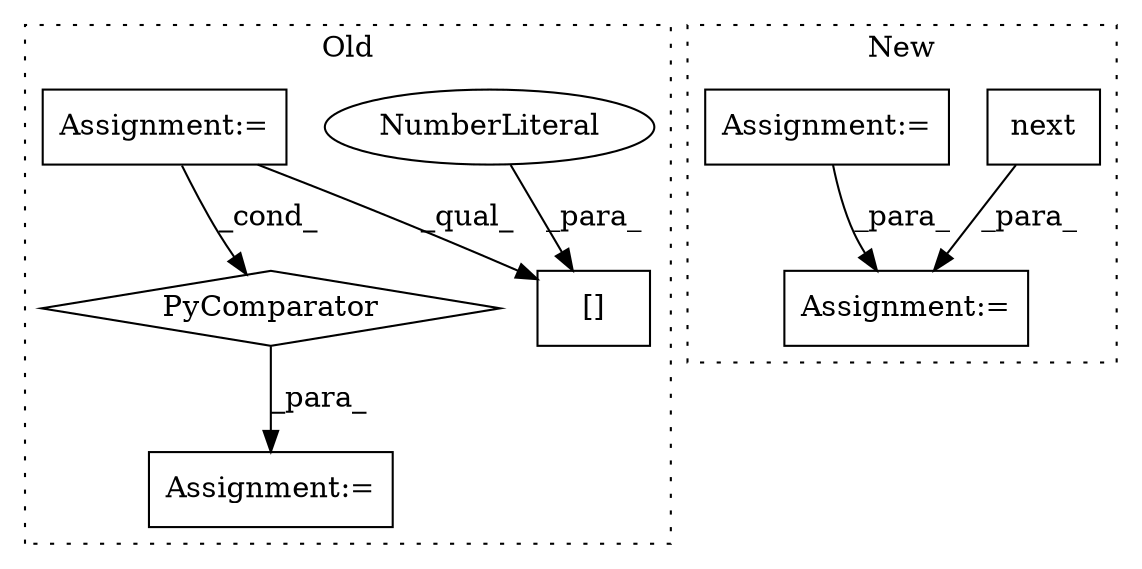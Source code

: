 digraph G {
subgraph cluster0 {
1 [label="[]" a="2" s="2284,2308" l="23,1" shape="box"];
4 [label="NumberLiteral" a="34" s="2307" l="1" shape="ellipse"];
5 [label="Assignment:=" a="7" s="2373" l="22" shape="box"];
6 [label="Assignment:=" a="7" s="2272" l="12" shape="box"];
8 [label="PyComparator" a="113" s="2373" l="22" shape="diamond"];
label = "Old";
style="dotted";
}
subgraph cluster1 {
2 [label="next" a="32" s="2424,2527" l="5,1" shape="box"];
3 [label="Assignment:=" a="7" s="2640" l="2" shape="box"];
7 [label="Assignment:=" a="7" s="2309" l="1" shape="box"];
label = "New";
style="dotted";
}
2 -> 3 [label="_para_"];
4 -> 1 [label="_para_"];
5 -> 1 [label="_qual_"];
5 -> 8 [label="_cond_"];
7 -> 3 [label="_para_"];
8 -> 6 [label="_para_"];
}